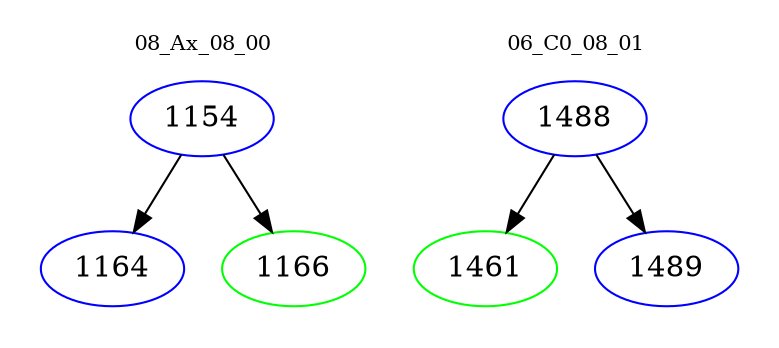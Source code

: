digraph{
subgraph cluster_0 {
color = white
label = "08_Ax_08_00";
fontsize=10;
T0_1154 [label="1154", color="blue"]
T0_1154 -> T0_1164 [color="black"]
T0_1164 [label="1164", color="blue"]
T0_1154 -> T0_1166 [color="black"]
T0_1166 [label="1166", color="green"]
}
subgraph cluster_1 {
color = white
label = "06_C0_08_01";
fontsize=10;
T1_1488 [label="1488", color="blue"]
T1_1488 -> T1_1461 [color="black"]
T1_1461 [label="1461", color="green"]
T1_1488 -> T1_1489 [color="black"]
T1_1489 [label="1489", color="blue"]
}
}
